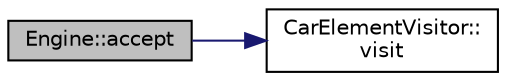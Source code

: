 digraph "Engine::accept"
{
  edge [fontname="Helvetica",fontsize="10",labelfontname="Helvetica",labelfontsize="10"];
  node [fontname="Helvetica",fontsize="10",shape=record];
  rankdir="LR";
  Node1 [label="Engine::accept",height=0.2,width=0.4,color="black", fillcolor="grey75", style="filled", fontcolor="black"];
  Node1 -> Node2 [color="midnightblue",fontsize="10",style="solid",fontname="Helvetica"];
  Node2 [label="CarElementVisitor::\lvisit",height=0.2,width=0.4,color="black", fillcolor="white", style="filled",URL="$structCarElementVisitor.html#aba7f494a9b736bcb002176ec922890e4"];
}
